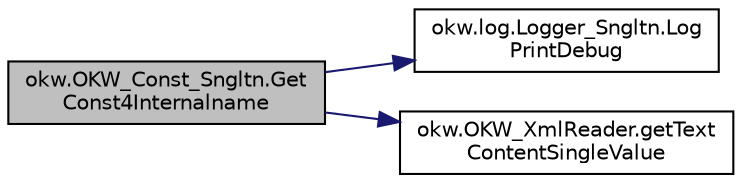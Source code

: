 digraph "okw.OKW_Const_Sngltn.GetConst4Internalname"
{
 // INTERACTIVE_SVG=YES
 // LATEX_PDF_SIZE
  edge [fontname="Helvetica",fontsize="10",labelfontname="Helvetica",labelfontsize="10"];
  node [fontname="Helvetica",fontsize="10",shape=record];
  rankdir="LR";
  Node108 [label="okw.OKW_Const_Sngltn.Get\lConst4Internalname",height=0.2,width=0.4,color="black", fillcolor="grey75", style="filled", fontcolor="black",tooltip="Methode ermittelt für Internalname und der aktuell eingestellten Sprache den Wert für Const."];
  Node108 -> Node109 [color="midnightblue",fontsize="10",style="solid",fontname="Helvetica"];
  Node109 [label="okw.log.Logger_Sngltn.Log\lPrintDebug",height=0.2,width=0.4,color="black", fillcolor="white", style="filled",URL="$classokw_1_1log_1_1_logger___sngltn.html#a313f97c79ba4662d9daaf7f537dd02f4",tooltip="Loggt eine Nachricht."];
  Node108 -> Node110 [color="midnightblue",fontsize="10",style="solid",fontname="Helvetica"];
  Node110 [label="okw.OKW_XmlReader.getText\lContentSingleValue",height=0.2,width=0.4,color="black", fillcolor="white", style="filled",URL="$classokw_1_1_o_k_w___xml_reader.html#ab920b5335a2e1429c14cc5f8e79f39eb",tooltip="Lies den TextContent eines Tag."];
}
